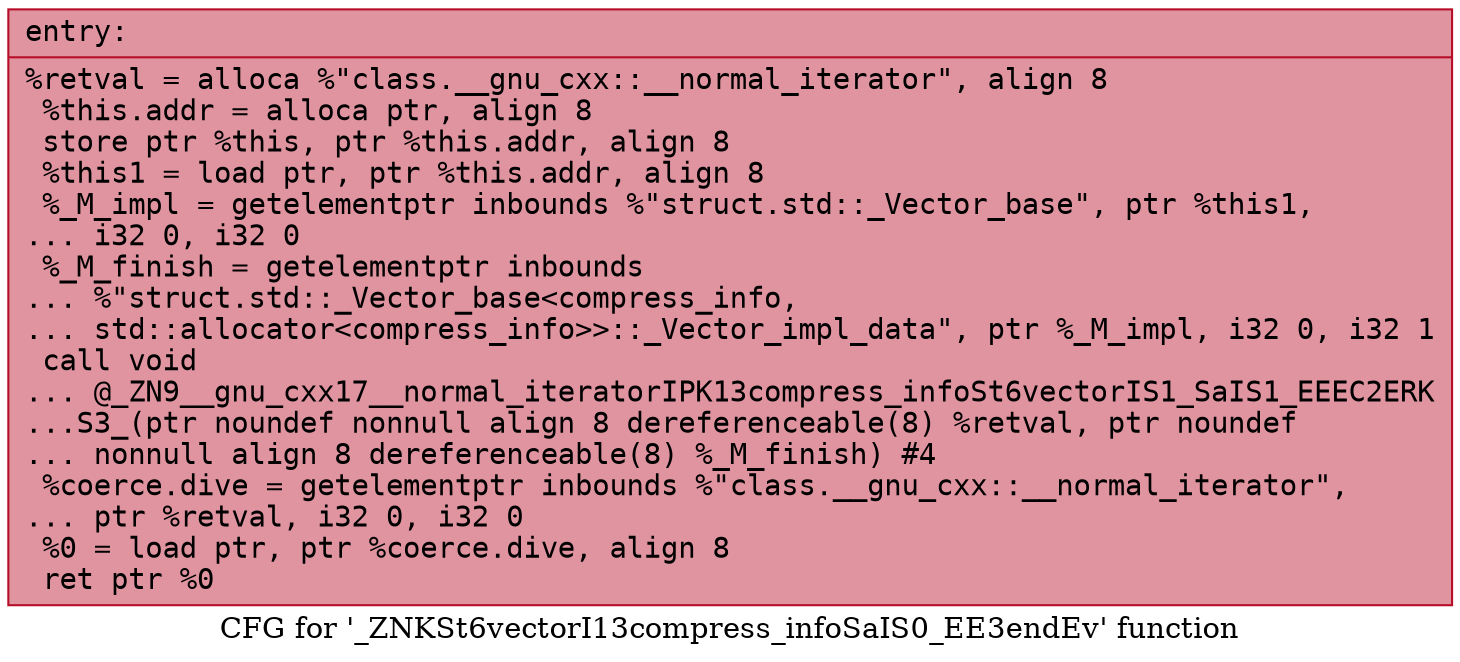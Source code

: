 digraph "CFG for '_ZNKSt6vectorI13compress_infoSaIS0_EE3endEv' function" {
	label="CFG for '_ZNKSt6vectorI13compress_infoSaIS0_EE3endEv' function";

	Node0x5651cd7bf5e0 [shape=record,color="#b70d28ff", style=filled, fillcolor="#b70d2870" fontname="Courier",label="{entry:\l|  %retval = alloca %\"class.__gnu_cxx::__normal_iterator\", align 8\l  %this.addr = alloca ptr, align 8\l  store ptr %this, ptr %this.addr, align 8\l  %this1 = load ptr, ptr %this.addr, align 8\l  %_M_impl = getelementptr inbounds %\"struct.std::_Vector_base\", ptr %this1,\l... i32 0, i32 0\l  %_M_finish = getelementptr inbounds\l... %\"struct.std::_Vector_base\<compress_info,\l... std::allocator\<compress_info\>\>::_Vector_impl_data\", ptr %_M_impl, i32 0, i32 1\l  call void\l... @_ZN9__gnu_cxx17__normal_iteratorIPK13compress_infoSt6vectorIS1_SaIS1_EEEC2ERK\l...S3_(ptr noundef nonnull align 8 dereferenceable(8) %retval, ptr noundef\l... nonnull align 8 dereferenceable(8) %_M_finish) #4\l  %coerce.dive = getelementptr inbounds %\"class.__gnu_cxx::__normal_iterator\",\l... ptr %retval, i32 0, i32 0\l  %0 = load ptr, ptr %coerce.dive, align 8\l  ret ptr %0\l}"];
}

